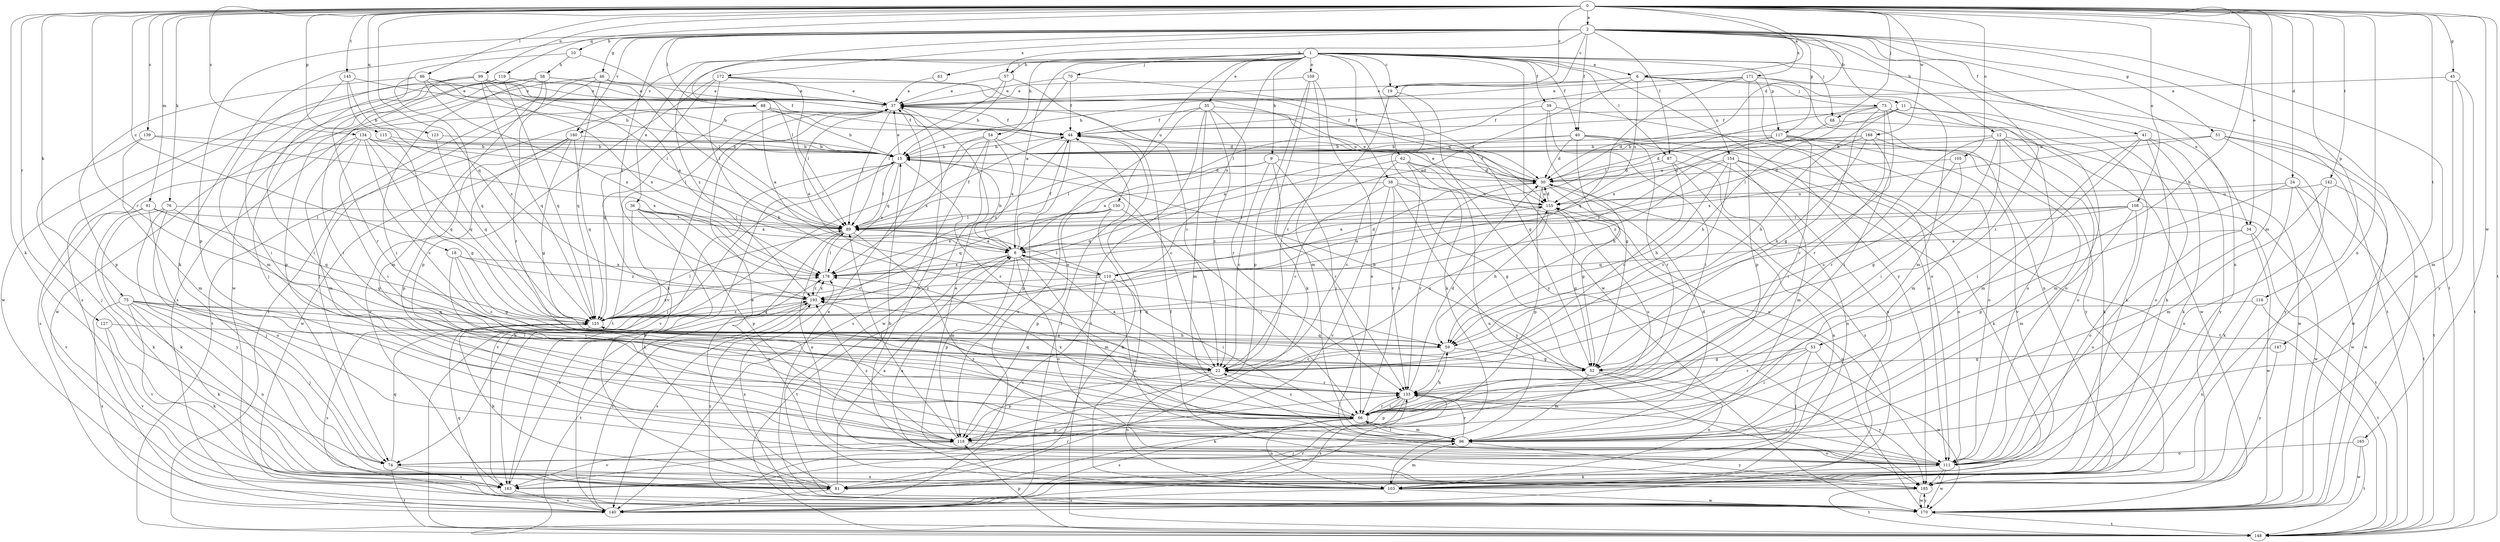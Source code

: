 strict digraph  {
0;
1;
2;
6;
8;
9;
10;
11;
12;
15;
18;
19;
22;
24;
30;
34;
35;
36;
37;
38;
39;
40;
41;
44;
45;
46;
51;
52;
53;
54;
57;
58;
59;
62;
63;
66;
68;
70;
73;
74;
75;
76;
81;
86;
87;
88;
89;
91;
96;
99;
103;
105;
108;
109;
110;
111;
115;
116;
117;
118;
119;
123;
125;
127;
133;
134;
139;
140;
142;
145;
147;
148;
150;
154;
155;
160;
163;
165;
168;
170;
171;
172;
178;
185;
193;
0 -> 2  [label=a];
0 -> 6  [label=a];
0 -> 18  [label=c];
0 -> 19  [label=c];
0 -> 24  [label=d];
0 -> 30  [label=d];
0 -> 34  [label=e];
0 -> 45  [label=g];
0 -> 53  [label=h];
0 -> 68  [label=j];
0 -> 75  [label=k];
0 -> 76  [label=k];
0 -> 81  [label=k];
0 -> 86  [label=l];
0 -> 91  [label=m];
0 -> 96  [label=m];
0 -> 99  [label=n];
0 -> 103  [label=n];
0 -> 105  [label=o];
0 -> 108  [label=o];
0 -> 115  [label=p];
0 -> 116  [label=p];
0 -> 119  [label=q];
0 -> 123  [label=q];
0 -> 125  [label=q];
0 -> 127  [label=r];
0 -> 133  [label=r];
0 -> 134  [label=s];
0 -> 139  [label=s];
0 -> 142  [label=t];
0 -> 145  [label=t];
0 -> 147  [label=t];
0 -> 148  [label=t];
0 -> 165  [label=w];
0 -> 168  [label=w];
1 -> 6  [label=a];
1 -> 8  [label=a];
1 -> 9  [label=b];
1 -> 19  [label=c];
1 -> 34  [label=e];
1 -> 35  [label=e];
1 -> 36  [label=e];
1 -> 38  [label=f];
1 -> 39  [label=f];
1 -> 40  [label=f];
1 -> 54  [label=h];
1 -> 57  [label=h];
1 -> 62  [label=i];
1 -> 63  [label=i];
1 -> 68  [label=j];
1 -> 70  [label=j];
1 -> 87  [label=l];
1 -> 109  [label=o];
1 -> 110  [label=o];
1 -> 117  [label=p];
1 -> 150  [label=u];
1 -> 160  [label=v];
1 -> 170  [label=w];
1 -> 185  [label=y];
1 -> 193  [label=z];
2 -> 10  [label=b];
2 -> 11  [label=b];
2 -> 12  [label=b];
2 -> 19  [label=c];
2 -> 40  [label=f];
2 -> 41  [label=f];
2 -> 46  [label=g];
2 -> 51  [label=g];
2 -> 57  [label=h];
2 -> 66  [label=i];
2 -> 81  [label=k];
2 -> 87  [label=l];
2 -> 88  [label=l];
2 -> 89  [label=l];
2 -> 103  [label=n];
2 -> 117  [label=p];
2 -> 118  [label=p];
2 -> 148  [label=t];
2 -> 160  [label=v];
2 -> 170  [label=w];
2 -> 171  [label=x];
2 -> 172  [label=x];
2 -> 193  [label=z];
6 -> 8  [label=a];
6 -> 15  [label=b];
6 -> 37  [label=e];
6 -> 73  [label=j];
6 -> 96  [label=m];
6 -> 154  [label=u];
6 -> 155  [label=u];
8 -> 15  [label=b];
8 -> 44  [label=f];
8 -> 96  [label=m];
8 -> 110  [label=o];
8 -> 111  [label=o];
8 -> 118  [label=p];
8 -> 148  [label=t];
8 -> 178  [label=x];
9 -> 8  [label=a];
9 -> 22  [label=c];
9 -> 30  [label=d];
9 -> 66  [label=i];
9 -> 89  [label=l];
9 -> 133  [label=r];
10 -> 58  [label=h];
10 -> 89  [label=l];
10 -> 170  [label=w];
11 -> 30  [label=d];
11 -> 44  [label=f];
11 -> 59  [label=h];
11 -> 81  [label=k];
11 -> 111  [label=o];
12 -> 15  [label=b];
12 -> 66  [label=i];
12 -> 81  [label=k];
12 -> 96  [label=m];
12 -> 111  [label=o];
12 -> 133  [label=r];
12 -> 170  [label=w];
15 -> 30  [label=d];
15 -> 37  [label=e];
15 -> 74  [label=j];
15 -> 89  [label=l];
15 -> 133  [label=r];
15 -> 163  [label=v];
15 -> 178  [label=x];
18 -> 22  [label=c];
18 -> 52  [label=g];
18 -> 66  [label=i];
18 -> 178  [label=x];
18 -> 193  [label=z];
19 -> 22  [label=c];
19 -> 81  [label=k];
19 -> 185  [label=y];
22 -> 8  [label=a];
22 -> 103  [label=n];
22 -> 118  [label=p];
22 -> 125  [label=q];
22 -> 133  [label=r];
22 -> 155  [label=u];
22 -> 193  [label=z];
24 -> 81  [label=k];
24 -> 118  [label=p];
24 -> 148  [label=t];
24 -> 155  [label=u];
24 -> 170  [label=w];
30 -> 37  [label=e];
30 -> 44  [label=f];
30 -> 52  [label=g];
30 -> 103  [label=n];
30 -> 118  [label=p];
30 -> 133  [label=r];
30 -> 155  [label=u];
34 -> 8  [label=a];
34 -> 111  [label=o];
34 -> 148  [label=t];
34 -> 170  [label=w];
35 -> 22  [label=c];
35 -> 30  [label=d];
35 -> 44  [label=f];
35 -> 96  [label=m];
35 -> 133  [label=r];
35 -> 140  [label=s];
35 -> 148  [label=t];
36 -> 8  [label=a];
36 -> 22  [label=c];
36 -> 81  [label=k];
36 -> 89  [label=l];
36 -> 118  [label=p];
36 -> 163  [label=v];
37 -> 44  [label=f];
37 -> 89  [label=l];
37 -> 111  [label=o];
37 -> 125  [label=q];
37 -> 148  [label=t];
37 -> 163  [label=v];
38 -> 22  [label=c];
38 -> 52  [label=g];
38 -> 125  [label=q];
38 -> 133  [label=r];
38 -> 155  [label=u];
38 -> 163  [label=v];
38 -> 185  [label=y];
39 -> 44  [label=f];
39 -> 52  [label=g];
39 -> 66  [label=i];
39 -> 111  [label=o];
40 -> 8  [label=a];
40 -> 15  [label=b];
40 -> 30  [label=d];
40 -> 59  [label=h];
40 -> 103  [label=n];
40 -> 133  [label=r];
40 -> 148  [label=t];
41 -> 15  [label=b];
41 -> 66  [label=i];
41 -> 81  [label=k];
41 -> 96  [label=m];
41 -> 111  [label=o];
41 -> 185  [label=y];
44 -> 15  [label=b];
44 -> 118  [label=p];
44 -> 193  [label=z];
45 -> 37  [label=e];
45 -> 96  [label=m];
45 -> 148  [label=t];
45 -> 185  [label=y];
46 -> 37  [label=e];
46 -> 74  [label=j];
46 -> 125  [label=q];
46 -> 140  [label=s];
46 -> 148  [label=t];
46 -> 155  [label=u];
51 -> 15  [label=b];
51 -> 148  [label=t];
51 -> 170  [label=w];
51 -> 178  [label=x];
51 -> 185  [label=y];
52 -> 15  [label=b];
52 -> 96  [label=m];
52 -> 103  [label=n];
52 -> 185  [label=y];
53 -> 52  [label=g];
53 -> 66  [label=i];
53 -> 74  [label=j];
53 -> 133  [label=r];
53 -> 170  [label=w];
54 -> 8  [label=a];
54 -> 15  [label=b];
54 -> 22  [label=c];
54 -> 140  [label=s];
54 -> 170  [label=w];
54 -> 178  [label=x];
57 -> 15  [label=b];
57 -> 22  [label=c];
57 -> 37  [label=e];
57 -> 89  [label=l];
58 -> 37  [label=e];
58 -> 66  [label=i];
58 -> 74  [label=j];
58 -> 89  [label=l];
58 -> 96  [label=m];
58 -> 118  [label=p];
58 -> 133  [label=r];
58 -> 140  [label=s];
59 -> 22  [label=c];
59 -> 52  [label=g];
59 -> 125  [label=q];
59 -> 133  [label=r];
62 -> 22  [label=c];
62 -> 30  [label=d];
62 -> 66  [label=i];
62 -> 103  [label=n];
62 -> 111  [label=o];
62 -> 125  [label=q];
63 -> 37  [label=e];
66 -> 22  [label=c];
66 -> 59  [label=h];
66 -> 96  [label=m];
66 -> 103  [label=n];
66 -> 118  [label=p];
66 -> 133  [label=r];
66 -> 140  [label=s];
66 -> 155  [label=u];
66 -> 178  [label=x];
66 -> 193  [label=z];
68 -> 170  [label=w];
68 -> 178  [label=x];
70 -> 37  [label=e];
70 -> 44  [label=f];
70 -> 52  [label=g];
70 -> 125  [label=q];
73 -> 44  [label=f];
73 -> 52  [label=g];
73 -> 59  [label=h];
73 -> 66  [label=i];
73 -> 81  [label=k];
73 -> 89  [label=l];
73 -> 111  [label=o];
73 -> 133  [label=r];
74 -> 103  [label=n];
74 -> 125  [label=q];
74 -> 148  [label=t];
74 -> 163  [label=v];
75 -> 22  [label=c];
75 -> 59  [label=h];
75 -> 74  [label=j];
75 -> 81  [label=k];
75 -> 103  [label=n];
75 -> 125  [label=q];
75 -> 140  [label=s];
75 -> 163  [label=v];
76 -> 52  [label=g];
76 -> 74  [label=j];
76 -> 81  [label=k];
76 -> 89  [label=l];
76 -> 185  [label=y];
81 -> 8  [label=a];
81 -> 37  [label=e];
81 -> 140  [label=s];
86 -> 15  [label=b];
86 -> 37  [label=e];
86 -> 44  [label=f];
86 -> 118  [label=p];
86 -> 125  [label=q];
86 -> 178  [label=x];
87 -> 22  [label=c];
87 -> 30  [label=d];
87 -> 103  [label=n];
87 -> 140  [label=s];
88 -> 8  [label=a];
88 -> 15  [label=b];
88 -> 30  [label=d];
88 -> 44  [label=f];
88 -> 148  [label=t];
88 -> 170  [label=w];
89 -> 8  [label=a];
89 -> 44  [label=f];
89 -> 96  [label=m];
89 -> 103  [label=n];
89 -> 111  [label=o];
91 -> 81  [label=k];
91 -> 89  [label=l];
91 -> 111  [label=o];
91 -> 125  [label=q];
91 -> 163  [label=v];
96 -> 30  [label=d];
96 -> 66  [label=i];
96 -> 74  [label=j];
96 -> 133  [label=r];
96 -> 185  [label=y];
99 -> 15  [label=b];
99 -> 37  [label=e];
99 -> 44  [label=f];
99 -> 66  [label=i];
99 -> 89  [label=l];
99 -> 96  [label=m];
99 -> 125  [label=q];
99 -> 133  [label=r];
99 -> 178  [label=x];
103 -> 8  [label=a];
103 -> 44  [label=f];
103 -> 96  [label=m];
103 -> 140  [label=s];
103 -> 170  [label=w];
105 -> 22  [label=c];
105 -> 30  [label=d];
105 -> 52  [label=g];
108 -> 8  [label=a];
108 -> 89  [label=l];
108 -> 96  [label=m];
108 -> 111  [label=o];
108 -> 125  [label=q];
108 -> 170  [label=w];
109 -> 37  [label=e];
109 -> 81  [label=k];
109 -> 96  [label=m];
109 -> 111  [label=o];
109 -> 118  [label=p];
110 -> 30  [label=d];
110 -> 37  [label=e];
110 -> 66  [label=i];
110 -> 89  [label=l];
110 -> 111  [label=o];
110 -> 155  [label=u];
110 -> 163  [label=v];
110 -> 193  [label=z];
111 -> 37  [label=e];
111 -> 81  [label=k];
111 -> 133  [label=r];
111 -> 170  [label=w];
111 -> 185  [label=y];
115 -> 15  [label=b];
115 -> 125  [label=q];
116 -> 103  [label=n];
116 -> 125  [label=q];
116 -> 148  [label=t];
117 -> 15  [label=b];
117 -> 66  [label=i];
117 -> 111  [label=o];
117 -> 155  [label=u];
117 -> 163  [label=v];
117 -> 185  [label=y];
117 -> 193  [label=z];
118 -> 89  [label=l];
118 -> 111  [label=o];
118 -> 163  [label=v];
118 -> 193  [label=z];
119 -> 8  [label=a];
119 -> 37  [label=e];
119 -> 66  [label=i];
119 -> 125  [label=q];
119 -> 170  [label=w];
123 -> 15  [label=b];
123 -> 125  [label=q];
125 -> 59  [label=h];
125 -> 81  [label=k];
125 -> 89  [label=l];
125 -> 140  [label=s];
125 -> 178  [label=x];
125 -> 193  [label=z];
127 -> 59  [label=h];
127 -> 81  [label=k];
127 -> 163  [label=v];
133 -> 30  [label=d];
133 -> 66  [label=i];
133 -> 81  [label=k];
133 -> 118  [label=p];
133 -> 140  [label=s];
134 -> 15  [label=b];
134 -> 22  [label=c];
134 -> 52  [label=g];
134 -> 66  [label=i];
134 -> 89  [label=l];
134 -> 96  [label=m];
134 -> 125  [label=q];
134 -> 140  [label=s];
139 -> 15  [label=b];
139 -> 74  [label=j];
139 -> 96  [label=m];
139 -> 178  [label=x];
140 -> 15  [label=b];
140 -> 44  [label=f];
140 -> 133  [label=r];
140 -> 193  [label=z];
142 -> 96  [label=m];
142 -> 111  [label=o];
142 -> 155  [label=u];
142 -> 170  [label=w];
145 -> 15  [label=b];
145 -> 37  [label=e];
145 -> 66  [label=i];
145 -> 193  [label=z];
147 -> 52  [label=g];
147 -> 185  [label=y];
148 -> 118  [label=p];
150 -> 66  [label=i];
150 -> 81  [label=k];
150 -> 89  [label=l];
150 -> 118  [label=p];
150 -> 178  [label=x];
154 -> 22  [label=c];
154 -> 30  [label=d];
154 -> 59  [label=h];
154 -> 81  [label=k];
154 -> 96  [label=m];
154 -> 111  [label=o];
154 -> 193  [label=z];
155 -> 30  [label=d];
155 -> 37  [label=e];
155 -> 52  [label=g];
155 -> 59  [label=h];
155 -> 89  [label=l];
160 -> 15  [label=b];
160 -> 52  [label=g];
160 -> 118  [label=p];
160 -> 125  [label=q];
160 -> 163  [label=v];
160 -> 170  [label=w];
163 -> 133  [label=r];
163 -> 140  [label=s];
163 -> 178  [label=x];
165 -> 111  [label=o];
165 -> 148  [label=t];
165 -> 170  [label=w];
168 -> 15  [label=b];
168 -> 22  [label=c];
168 -> 30  [label=d];
168 -> 59  [label=h];
168 -> 89  [label=l];
168 -> 96  [label=m];
170 -> 37  [label=e];
170 -> 125  [label=q];
170 -> 148  [label=t];
170 -> 155  [label=u];
170 -> 178  [label=x];
170 -> 185  [label=y];
170 -> 193  [label=z];
171 -> 37  [label=e];
171 -> 89  [label=l];
171 -> 103  [label=n];
171 -> 111  [label=o];
171 -> 118  [label=p];
171 -> 125  [label=q];
171 -> 148  [label=t];
172 -> 37  [label=e];
172 -> 59  [label=h];
172 -> 81  [label=k];
172 -> 89  [label=l];
172 -> 118  [label=p];
172 -> 155  [label=u];
178 -> 89  [label=l];
178 -> 193  [label=z];
185 -> 15  [label=b];
185 -> 44  [label=f];
185 -> 148  [label=t];
185 -> 170  [label=w];
193 -> 125  [label=q];
193 -> 140  [label=s];
193 -> 148  [label=t];
193 -> 178  [label=x];
}
